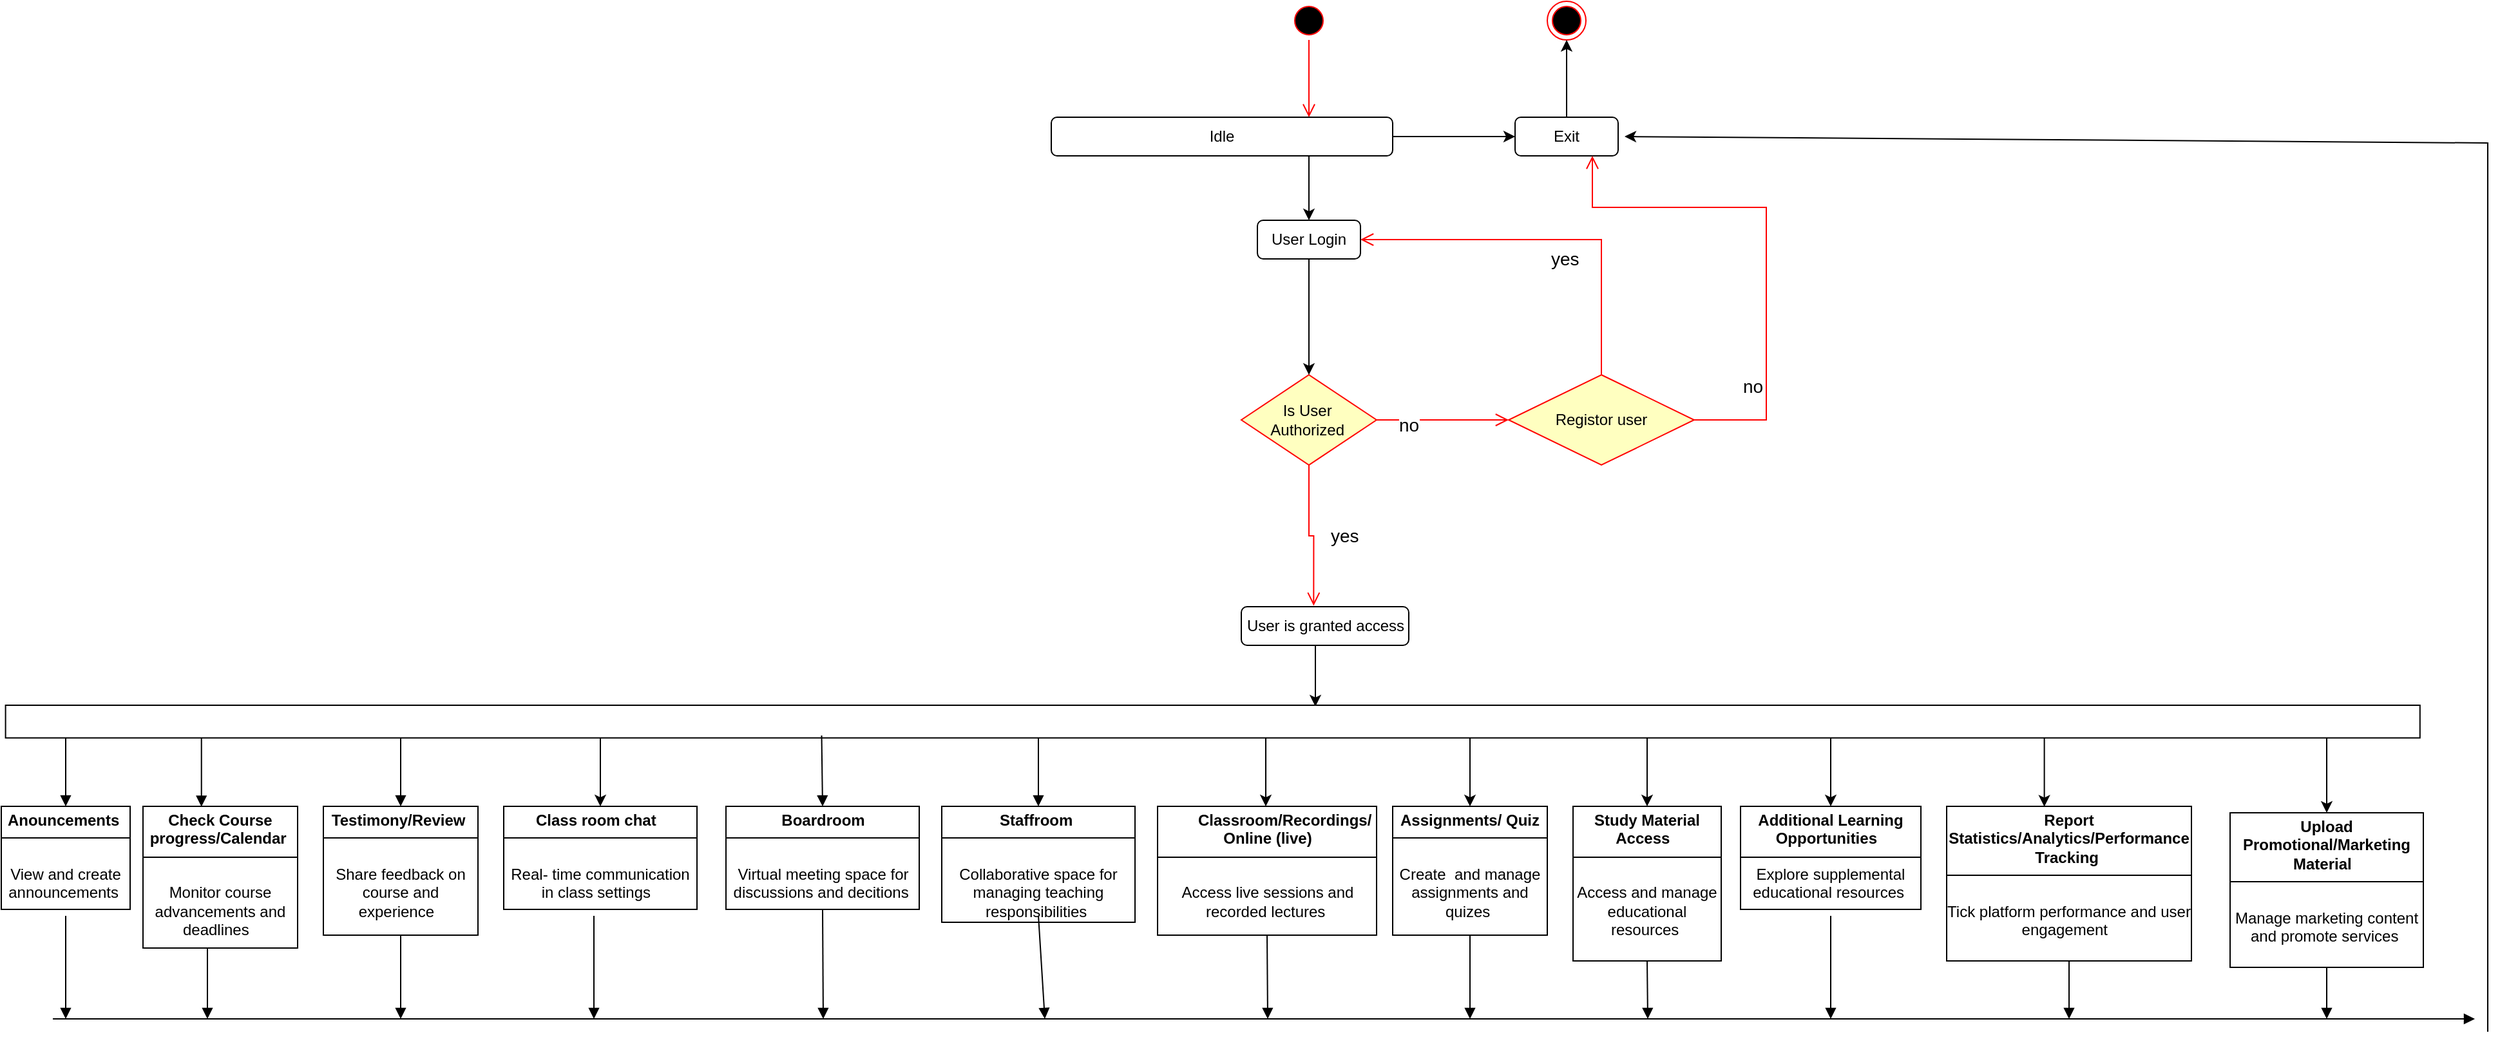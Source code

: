 <mxfile version="24.7.8">
  <diagram name="Page-1" id="l670nac_pHRz-xbN5Y3N">
    <mxGraphModel dx="3407" dy="1338" grid="1" gridSize="10" guides="1" tooltips="1" connect="1" arrows="1" fold="1" page="1" pageScale="1" pageWidth="827" pageHeight="1169" math="0" shadow="0">
      <root>
        <mxCell id="0" />
        <mxCell id="1" parent="0" />
        <mxCell id="rbkEA5uJcpZe7m726Fjp-1" value="" style="ellipse;html=1;shape=startState;fillColor=#000000;strokeColor=#ff0000;" vertex="1" parent="1">
          <mxGeometry x="240" y="50" width="30" height="30" as="geometry" />
        </mxCell>
        <mxCell id="rbkEA5uJcpZe7m726Fjp-2" value="" style="edgeStyle=orthogonalEdgeStyle;html=1;verticalAlign=bottom;endArrow=open;endSize=8;strokeColor=#ff0000;rounded=0;" edge="1" source="rbkEA5uJcpZe7m726Fjp-1" parent="1">
          <mxGeometry relative="1" as="geometry">
            <mxPoint x="255" y="140" as="targetPoint" />
          </mxGeometry>
        </mxCell>
        <mxCell id="rbkEA5uJcpZe7m726Fjp-3" value="" style="ellipse;html=1;shape=endState;fillColor=#000000;strokeColor=#ff0000;" vertex="1" parent="1">
          <mxGeometry x="440" y="50" width="30" height="30" as="geometry" />
        </mxCell>
        <mxCell id="rbkEA5uJcpZe7m726Fjp-4" value="Is User&amp;nbsp;&lt;div&gt;Authorized&amp;nbsp;&lt;/div&gt;" style="rhombus;whiteSpace=wrap;html=1;fontColor=#000000;fillColor=#ffffc0;strokeColor=#ff0000;" vertex="1" parent="1">
          <mxGeometry x="202.5" y="340" width="105" height="70" as="geometry" />
        </mxCell>
        <mxCell id="rbkEA5uJcpZe7m726Fjp-5" value="&lt;font style=&quot;font-size: 14px;&quot;&gt;no&lt;/font&gt;" style="edgeStyle=orthogonalEdgeStyle;html=1;align=left;verticalAlign=bottom;endArrow=open;endSize=8;strokeColor=#ff0000;rounded=0;" edge="1" source="rbkEA5uJcpZe7m726Fjp-4" parent="1">
          <mxGeometry x="-0.717" y="-15" relative="1" as="geometry">
            <mxPoint x="410" y="375" as="targetPoint" />
            <mxPoint x="536.11" y="374.61" as="sourcePoint" />
            <mxPoint x="1" as="offset" />
          </mxGeometry>
        </mxCell>
        <mxCell id="rbkEA5uJcpZe7m726Fjp-6" value="&lt;font style=&quot;font-size: 14px;&quot;&gt;yes&lt;/font&gt;" style="edgeStyle=orthogonalEdgeStyle;html=1;align=left;verticalAlign=top;endArrow=open;endSize=8;strokeColor=#ff0000;rounded=0;entryX=0.432;entryY=-0.027;entryDx=0;entryDy=0;entryPerimeter=0;" edge="1" source="rbkEA5uJcpZe7m726Fjp-4" parent="1" target="rbkEA5uJcpZe7m726Fjp-19">
          <mxGeometry x="-0.291" y="15" relative="1" as="geometry">
            <mxPoint x="260" y="510" as="targetPoint" />
            <mxPoint as="offset" />
          </mxGeometry>
        </mxCell>
        <mxCell id="rbkEA5uJcpZe7m726Fjp-10" value="Exit" style="rounded=1;whiteSpace=wrap;html=1;" vertex="1" parent="1">
          <mxGeometry x="415" y="140" width="80" height="30" as="geometry" />
        </mxCell>
        <mxCell id="rbkEA5uJcpZe7m726Fjp-11" value="" style="endArrow=classic;html=1;rounded=0;entryX=0.5;entryY=1;entryDx=0;entryDy=0;exitX=0.5;exitY=0;exitDx=0;exitDy=0;" edge="1" parent="1" source="rbkEA5uJcpZe7m726Fjp-10" target="rbkEA5uJcpZe7m726Fjp-3">
          <mxGeometry width="50" height="50" relative="1" as="geometry">
            <mxPoint x="95" y="140" as="sourcePoint" />
            <mxPoint x="140" y="240" as="targetPoint" />
          </mxGeometry>
        </mxCell>
        <mxCell id="rbkEA5uJcpZe7m726Fjp-12" value="Idle" style="rounded=1;whiteSpace=wrap;html=1;" vertex="1" parent="1">
          <mxGeometry x="55" y="140" width="265" height="30" as="geometry" />
        </mxCell>
        <mxCell id="rbkEA5uJcpZe7m726Fjp-13" value="User Login" style="rounded=1;whiteSpace=wrap;html=1;" vertex="1" parent="1">
          <mxGeometry x="215" y="220" width="80" height="30" as="geometry" />
        </mxCell>
        <mxCell id="rbkEA5uJcpZe7m726Fjp-14" value="" style="endArrow=classic;html=1;rounded=0;entryX=0.5;entryY=0;entryDx=0;entryDy=0;exitX=0.5;exitY=1;exitDx=0;exitDy=0;" edge="1" parent="1" source="rbkEA5uJcpZe7m726Fjp-13" target="rbkEA5uJcpZe7m726Fjp-4">
          <mxGeometry width="50" height="50" relative="1" as="geometry">
            <mxPoint x="250" y="250" as="sourcePoint" />
            <mxPoint x="260" y="370" as="targetPoint" />
          </mxGeometry>
        </mxCell>
        <mxCell id="rbkEA5uJcpZe7m726Fjp-17" value="" style="endArrow=classic;html=1;rounded=0;" edge="1" parent="1" target="rbkEA5uJcpZe7m726Fjp-13">
          <mxGeometry width="50" height="50" relative="1" as="geometry">
            <mxPoint x="255" y="170" as="sourcePoint" />
            <mxPoint x="305" y="120" as="targetPoint" />
          </mxGeometry>
        </mxCell>
        <mxCell id="rbkEA5uJcpZe7m726Fjp-19" value="User is granted access" style="rounded=1;whiteSpace=wrap;html=1;" vertex="1" parent="1">
          <mxGeometry x="202.5" y="520" width="130" height="30" as="geometry" />
        </mxCell>
        <mxCell id="rbkEA5uJcpZe7m726Fjp-20" value="" style="endArrow=classic;html=1;rounded=0;" edge="1" parent="1">
          <mxGeometry width="50" height="50" relative="1" as="geometry">
            <mxPoint x="260" y="550" as="sourcePoint" />
            <mxPoint x="260" y="597.5" as="targetPoint" />
          </mxGeometry>
        </mxCell>
        <mxCell id="rbkEA5uJcpZe7m726Fjp-23" value="" style="endArrow=classic;html=1;rounded=0;" edge="1" parent="1">
          <mxGeometry width="50" height="50" relative="1" as="geometry">
            <mxPoint x="1170" y="850" as="sourcePoint" />
            <mxPoint x="500" y="155" as="targetPoint" />
            <Array as="points">
              <mxPoint x="1170" y="160" />
            </Array>
          </mxGeometry>
        </mxCell>
        <mxCell id="rbkEA5uJcpZe7m726Fjp-24" value="" style="endArrow=classic;html=1;rounded=0;exitX=1;exitY=0.5;exitDx=0;exitDy=0;entryX=0;entryY=0.5;entryDx=0;entryDy=0;" edge="1" parent="1" source="rbkEA5uJcpZe7m726Fjp-12" target="rbkEA5uJcpZe7m726Fjp-10">
          <mxGeometry width="50" height="50" relative="1" as="geometry">
            <mxPoint x="480" y="340" as="sourcePoint" />
            <mxPoint x="530" y="290" as="targetPoint" />
          </mxGeometry>
        </mxCell>
        <mxCell id="rbkEA5uJcpZe7m726Fjp-25" value="&lt;p style=&quot;margin: 4px 0px 0px; text-align: center;&quot;&gt;&lt;b&gt;Anouncements&amp;nbsp;&lt;/b&gt;&lt;/p&gt;&lt;hr style=&quot;border-style: solid;&quot; size=&quot;1&quot;&gt;&lt;div style=&quot;height: 2px;&quot;&gt;&lt;div style=&quot;text-align: center;&quot;&gt;&amp;nbsp;&lt;div&gt;View and create announcements&amp;nbsp;&lt;/div&gt;&lt;/div&gt;&lt;/div&gt;" style="verticalAlign=top;align=left;overflow=fill;html=1;whiteSpace=wrap;" vertex="1" parent="1">
          <mxGeometry x="-760" y="675" width="100" height="80" as="geometry" />
        </mxCell>
        <mxCell id="rbkEA5uJcpZe7m726Fjp-27" value="&lt;p style=&quot;margin: 4px 0px 0px; text-align: center;&quot;&gt;&lt;b&gt;Check Course progress/Calendar&amp;nbsp;&lt;/b&gt;&lt;/p&gt;&lt;hr style=&quot;border-style: solid;&quot; size=&quot;1&quot;&gt;&lt;div style=&quot;height: 2px;&quot;&gt;&lt;div style=&quot;text-align: center;&quot;&gt;&amp;nbsp;&lt;div&gt;Monitor course advancements and deadlines&amp;nbsp;&amp;nbsp;&lt;/div&gt;&lt;/div&gt;&lt;/div&gt;" style="verticalAlign=top;align=left;overflow=fill;html=1;whiteSpace=wrap;" vertex="1" parent="1">
          <mxGeometry x="-650" y="675" width="120" height="110" as="geometry" />
        </mxCell>
        <mxCell id="rbkEA5uJcpZe7m726Fjp-28" value="&lt;p style=&quot;margin: 4px 0px 0px; text-align: center;&quot;&gt;&lt;b&gt;Testimony/Review&amp;nbsp;&lt;/b&gt;&lt;/p&gt;&lt;hr style=&quot;border-style: solid;&quot; size=&quot;1&quot;&gt;&lt;div style=&quot;height: 2px;&quot;&gt;&lt;div style=&quot;text-align: center;&quot;&gt;&amp;nbsp;&lt;div&gt;Share feedback on course and experience&amp;nbsp;&amp;nbsp;&lt;/div&gt;&lt;/div&gt;&lt;/div&gt;" style="verticalAlign=top;align=left;overflow=fill;html=1;whiteSpace=wrap;" vertex="1" parent="1">
          <mxGeometry x="-510" y="675" width="120" height="100" as="geometry" />
        </mxCell>
        <mxCell id="rbkEA5uJcpZe7m726Fjp-29" value="&lt;p style=&quot;margin: 4px 0px 0px; text-align: center;&quot;&gt;&lt;b&gt;Class room chat&amp;nbsp;&amp;nbsp;&lt;/b&gt;&lt;/p&gt;&lt;hr style=&quot;border-style: solid;&quot; size=&quot;1&quot;&gt;&lt;div style=&quot;height: 2px;&quot;&gt;&lt;div style=&quot;text-align: center;&quot;&gt;&amp;nbsp;&lt;div&gt;Real- time communication in class settings&amp;nbsp;&amp;nbsp;&lt;/div&gt;&lt;/div&gt;&lt;/div&gt;" style="verticalAlign=top;align=left;overflow=fill;html=1;whiteSpace=wrap;" vertex="1" parent="1">
          <mxGeometry x="-370" y="675" width="150" height="80" as="geometry" />
        </mxCell>
        <mxCell id="rbkEA5uJcpZe7m726Fjp-30" value="&lt;p style=&quot;margin: 4px 0px 0px; text-align: center;&quot;&gt;&lt;b&gt;Boardroom&lt;/b&gt;&lt;/p&gt;&lt;hr style=&quot;border-style: solid;&quot; size=&quot;1&quot;&gt;&lt;div style=&quot;height: 2px;&quot;&gt;&lt;div style=&quot;text-align: center;&quot;&gt;&amp;nbsp;&lt;div&gt;Virtual meeting space for discussions and decitions&amp;nbsp;&lt;/div&gt;&lt;/div&gt;&lt;/div&gt;" style="verticalAlign=top;align=left;overflow=fill;html=1;whiteSpace=wrap;" vertex="1" parent="1">
          <mxGeometry x="-197.5" y="675" width="150" height="80" as="geometry" />
        </mxCell>
        <mxCell id="rbkEA5uJcpZe7m726Fjp-31" value="&lt;p style=&quot;margin: 4px 0px 0px; text-align: center;&quot;&gt;&lt;b&gt;Staffroom&amp;nbsp;&lt;/b&gt;&lt;/p&gt;&lt;hr style=&quot;border-style: solid;&quot; size=&quot;1&quot;&gt;&lt;div style=&quot;height: 2px;&quot;&gt;&lt;div style=&quot;text-align: center;&quot;&gt;&amp;nbsp;&lt;div&gt;Collaborative space for managing teaching responsibilities&amp;nbsp;&lt;/div&gt;&lt;div&gt;&lt;br&gt;&lt;/div&gt;&lt;/div&gt;&lt;/div&gt;" style="verticalAlign=top;align=left;overflow=fill;html=1;whiteSpace=wrap;" vertex="1" parent="1">
          <mxGeometry x="-30" y="675" width="150" height="90" as="geometry" />
        </mxCell>
        <mxCell id="rbkEA5uJcpZe7m726Fjp-32" value="&lt;p style=&quot;margin: 4px 0px 0px; text-align: center;&quot;&gt;&lt;b&gt;&lt;span style=&quot;white-space: pre;&quot;&gt;&#x9;&lt;/span&gt;Classroom/Recordings/ Online (live)&lt;br&gt;&lt;/b&gt;&lt;/p&gt;&lt;hr style=&quot;border-style: solid;&quot; size=&quot;1&quot;&gt;&lt;div style=&quot;height: 2px;&quot;&gt;&lt;div style=&quot;text-align: center;&quot;&gt;&amp;nbsp;&lt;div&gt;Access live sessions and recorded lectures&amp;nbsp;&lt;/div&gt;&lt;/div&gt;&lt;/div&gt;" style="verticalAlign=top;align=left;overflow=fill;html=1;whiteSpace=wrap;" vertex="1" parent="1">
          <mxGeometry x="137.5" y="675" width="170" height="100" as="geometry" />
        </mxCell>
        <mxCell id="rbkEA5uJcpZe7m726Fjp-33" value="&lt;p style=&quot;margin: 4px 0px 0px; text-align: center;&quot;&gt;&lt;b&gt;Assignments/ Quiz&lt;/b&gt;&lt;/p&gt;&lt;hr style=&quot;border-style: solid;&quot; size=&quot;1&quot;&gt;&lt;div style=&quot;height: 2px;&quot;&gt;&lt;div style=&quot;text-align: center;&quot;&gt;&amp;nbsp;&lt;div&gt;Create&amp;nbsp; and manage assignments and quizes&amp;nbsp;&lt;/div&gt;&lt;/div&gt;&lt;/div&gt;" style="verticalAlign=top;align=left;overflow=fill;html=1;whiteSpace=wrap;" vertex="1" parent="1">
          <mxGeometry x="320" y="675" width="120" height="100" as="geometry" />
        </mxCell>
        <mxCell id="rbkEA5uJcpZe7m726Fjp-34" value="&lt;p style=&quot;margin: 4px 0px 0px; text-align: center;&quot;&gt;&lt;b&gt;Study Material Access&amp;nbsp;&amp;nbsp;&lt;/b&gt;&lt;/p&gt;&lt;hr style=&quot;border-style: solid;&quot; size=&quot;1&quot;&gt;&lt;div style=&quot;height: 2px;&quot;&gt;&lt;div style=&quot;text-align: center;&quot;&gt;&amp;nbsp;&lt;div&gt;Access and manage educational resources&amp;nbsp;&lt;/div&gt;&lt;/div&gt;&lt;/div&gt;" style="verticalAlign=top;align=left;overflow=fill;html=1;whiteSpace=wrap;" vertex="1" parent="1">
          <mxGeometry x="460" y="675" width="115" height="120" as="geometry" />
        </mxCell>
        <mxCell id="rbkEA5uJcpZe7m726Fjp-35" value="&lt;p style=&quot;margin: 4px 0px 0px; text-align: center;&quot;&gt;&lt;b&gt;Report Statistics/Analytics/Performance Tracking&amp;nbsp;&lt;/b&gt;&lt;/p&gt;&lt;hr style=&quot;border-style: solid;&quot; size=&quot;1&quot;&gt;&lt;div style=&quot;height: 2px;&quot;&gt;&lt;div style=&quot;text-align: center;&quot;&gt;&amp;nbsp;&lt;div&gt;Tick platform performance and user engagement&amp;nbsp;&amp;nbsp;&lt;/div&gt;&lt;/div&gt;&lt;/div&gt;" style="verticalAlign=top;align=left;overflow=fill;html=1;whiteSpace=wrap;" vertex="1" parent="1">
          <mxGeometry x="750" y="675" width="190" height="120" as="geometry" />
        </mxCell>
        <mxCell id="rbkEA5uJcpZe7m726Fjp-36" value="&lt;p style=&quot;margin: 4px 0px 0px; text-align: center;&quot;&gt;&lt;b&gt;Additional Learning Opportunities&amp;nbsp;&amp;nbsp;&lt;/b&gt;&lt;/p&gt;&lt;hr style=&quot;border-style: solid;&quot; size=&quot;1&quot;&gt;&lt;div style=&quot;height: 2px;&quot;&gt;&lt;div style=&quot;text-align: center;&quot;&gt;Explore supplemental educational resources&amp;nbsp;&lt;/div&gt;&lt;/div&gt;" style="verticalAlign=top;align=left;overflow=fill;html=1;whiteSpace=wrap;" vertex="1" parent="1">
          <mxGeometry x="590" y="675" width="140" height="80" as="geometry" />
        </mxCell>
        <mxCell id="rbkEA5uJcpZe7m726Fjp-37" value="&lt;p style=&quot;margin: 4px 0px 0px; text-align: center;&quot;&gt;&lt;b&gt;Upload Promotional/Marketing Material&amp;nbsp;&amp;nbsp;&lt;/b&gt;&lt;/p&gt;&lt;hr style=&quot;border-style: solid;&quot; size=&quot;1&quot;&gt;&lt;div style=&quot;height: 2px;&quot;&gt;&lt;div style=&quot;text-align: center;&quot;&gt;&amp;nbsp;&lt;div&gt;Manage marketing content and promote services&amp;nbsp;&lt;/div&gt;&lt;/div&gt;&lt;/div&gt;" style="verticalAlign=top;align=left;overflow=fill;html=1;whiteSpace=wrap;" vertex="1" parent="1">
          <mxGeometry x="970" y="680" width="150" height="120" as="geometry" />
        </mxCell>
        <mxCell id="rbkEA5uJcpZe7m726Fjp-39" value="" style="html=1;points=[[0,0,0,0,5],[0,1,0,0,-5],[1,0,0,0,5],[1,1,0,0,-5]];perimeter=orthogonalPerimeter;outlineConnect=0;targetShapes=umlLifeline;portConstraint=eastwest;newEdgeStyle={&quot;curved&quot;:0,&quot;rounded&quot;:0};rotation=-90;" vertex="1" parent="1">
          <mxGeometry x="167.67" y="-327.86" width="25.35" height="1874.08" as="geometry" />
        </mxCell>
        <mxCell id="rbkEA5uJcpZe7m726Fjp-44" value="Registor user" style="rhombus;whiteSpace=wrap;html=1;fontColor=#000000;fillColor=#ffffc0;strokeColor=#ff0000;" vertex="1" parent="1">
          <mxGeometry x="410" y="340" width="144" height="70" as="geometry" />
        </mxCell>
        <mxCell id="rbkEA5uJcpZe7m726Fjp-45" value="&lt;font style=&quot;font-size: 14px;&quot;&gt;no&lt;/font&gt;" style="edgeStyle=orthogonalEdgeStyle;html=1;align=left;verticalAlign=bottom;endArrow=open;endSize=8;strokeColor=#ff0000;rounded=0;entryX=0.75;entryY=1;entryDx=0;entryDy=0;" edge="1" source="rbkEA5uJcpZe7m726Fjp-44" parent="1" target="rbkEA5uJcpZe7m726Fjp-10">
          <mxGeometry x="-0.818" y="15" relative="1" as="geometry">
            <mxPoint x="594" y="470" as="targetPoint" />
            <Array as="points">
              <mxPoint x="610" y="375" />
              <mxPoint x="610" y="210" />
              <mxPoint x="475" y="210" />
            </Array>
            <mxPoint as="offset" />
          </mxGeometry>
        </mxCell>
        <mxCell id="rbkEA5uJcpZe7m726Fjp-46" value="&lt;font style=&quot;font-size: 14px;&quot;&gt;yes&lt;/font&gt;" style="edgeStyle=orthogonalEdgeStyle;html=1;align=left;verticalAlign=top;endArrow=open;endSize=8;strokeColor=#ff0000;rounded=0;entryX=1;entryY=0.5;entryDx=0;entryDy=0;exitX=0.5;exitY=0;exitDx=0;exitDy=0;" edge="1" source="rbkEA5uJcpZe7m726Fjp-44" parent="1" target="rbkEA5uJcpZe7m726Fjp-13">
          <mxGeometry relative="1" as="geometry">
            <mxPoint x="454" y="550" as="targetPoint" />
            <mxPoint x="482" y="330" as="sourcePoint" />
          </mxGeometry>
        </mxCell>
        <mxCell id="rbkEA5uJcpZe7m726Fjp-49" value="" style="endArrow=classic;html=1;rounded=0;" edge="1" parent="1" source="rbkEA5uJcpZe7m726Fjp-39">
          <mxGeometry width="50" height="50" relative="1" as="geometry">
            <mxPoint x="221.5" y="627.5" as="sourcePoint" />
            <mxPoint x="221.5" y="675" as="targetPoint" />
          </mxGeometry>
        </mxCell>
        <mxCell id="rbkEA5uJcpZe7m726Fjp-51" value="" style="endArrow=classic;html=1;rounded=0;entryX=0.5;entryY=0;entryDx=0;entryDy=0;" edge="1" parent="1" source="rbkEA5uJcpZe7m726Fjp-39" target="rbkEA5uJcpZe7m726Fjp-33">
          <mxGeometry width="50" height="50" relative="1" as="geometry">
            <mxPoint x="232" y="632" as="sourcePoint" />
            <mxPoint x="231.5" y="685" as="targetPoint" />
          </mxGeometry>
        </mxCell>
        <mxCell id="rbkEA5uJcpZe7m726Fjp-53" value="" style="html=1;verticalAlign=bottom;labelBackgroundColor=none;endArrow=block;endFill=1;rounded=0;entryX=0.5;entryY=0;entryDx=0;entryDy=0;" edge="1" parent="1" source="rbkEA5uJcpZe7m726Fjp-39" target="rbkEA5uJcpZe7m726Fjp-31">
          <mxGeometry width="160" relative="1" as="geometry">
            <mxPoint x="-150" y="530" as="sourcePoint" />
            <mxPoint x="10" y="530" as="targetPoint" />
          </mxGeometry>
        </mxCell>
        <mxCell id="rbkEA5uJcpZe7m726Fjp-54" value="" style="endArrow=classic;html=1;rounded=0;entryX=0.5;entryY=0;entryDx=0;entryDy=0;" edge="1" parent="1" source="rbkEA5uJcpZe7m726Fjp-39" target="rbkEA5uJcpZe7m726Fjp-34">
          <mxGeometry width="50" height="50" relative="1" as="geometry">
            <mxPoint x="232" y="632" as="sourcePoint" />
            <mxPoint x="231.5" y="685" as="targetPoint" />
          </mxGeometry>
        </mxCell>
        <mxCell id="rbkEA5uJcpZe7m726Fjp-55" value="" style="endArrow=classic;html=1;rounded=0;entryX=0.5;entryY=0;entryDx=0;entryDy=0;" edge="1" parent="1" source="rbkEA5uJcpZe7m726Fjp-39" target="rbkEA5uJcpZe7m726Fjp-36">
          <mxGeometry width="50" height="50" relative="1" as="geometry">
            <mxPoint x="390" y="632" as="sourcePoint" />
            <mxPoint x="390" y="685" as="targetPoint" />
          </mxGeometry>
        </mxCell>
        <mxCell id="rbkEA5uJcpZe7m726Fjp-56" value="" style="html=1;verticalAlign=bottom;labelBackgroundColor=none;endArrow=block;endFill=1;rounded=0;entryX=0.5;entryY=0;entryDx=0;entryDy=0;exitX=0.073;exitY=0.338;exitDx=0;exitDy=0;exitPerimeter=0;" edge="1" parent="1" source="rbkEA5uJcpZe7m726Fjp-39" target="rbkEA5uJcpZe7m726Fjp-30">
          <mxGeometry width="160" relative="1" as="geometry">
            <mxPoint x="55" y="632" as="sourcePoint" />
            <mxPoint x="55" y="685" as="targetPoint" />
          </mxGeometry>
        </mxCell>
        <mxCell id="rbkEA5uJcpZe7m726Fjp-58" value="" style="endArrow=classic;html=1;rounded=0;entryX=0.5;entryY=0;entryDx=0;entryDy=0;" edge="1" parent="1" source="rbkEA5uJcpZe7m726Fjp-39" target="rbkEA5uJcpZe7m726Fjp-29">
          <mxGeometry width="50" height="50" relative="1" as="geometry">
            <mxPoint x="242" y="642" as="sourcePoint" />
            <mxPoint x="241.5" y="695" as="targetPoint" />
          </mxGeometry>
        </mxCell>
        <mxCell id="rbkEA5uJcpZe7m726Fjp-59" value="" style="endArrow=classic;html=1;rounded=0;entryX=0.399;entryY=0.002;entryDx=0;entryDy=0;entryPerimeter=0;" edge="1" parent="1" source="rbkEA5uJcpZe7m726Fjp-39" target="rbkEA5uJcpZe7m726Fjp-35">
          <mxGeometry width="50" height="50" relative="1" as="geometry">
            <mxPoint x="820" y="630" as="sourcePoint" />
            <mxPoint x="400" y="695" as="targetPoint" />
          </mxGeometry>
        </mxCell>
        <mxCell id="rbkEA5uJcpZe7m726Fjp-60" value="" style="html=1;verticalAlign=bottom;labelBackgroundColor=none;endArrow=block;endFill=1;rounded=0;entryX=0.5;entryY=0;entryDx=0;entryDy=0;" edge="1" parent="1" source="rbkEA5uJcpZe7m726Fjp-39" target="rbkEA5uJcpZe7m726Fjp-28">
          <mxGeometry width="160" relative="1" as="geometry">
            <mxPoint x="65" y="642" as="sourcePoint" />
            <mxPoint x="65" y="695" as="targetPoint" />
          </mxGeometry>
        </mxCell>
        <mxCell id="rbkEA5uJcpZe7m726Fjp-62" value="" style="html=1;verticalAlign=bottom;labelBackgroundColor=none;endArrow=block;endFill=1;rounded=0;entryX=0.378;entryY=0.002;entryDx=0;entryDy=0;entryPerimeter=0;" edge="1" parent="1" source="rbkEA5uJcpZe7m726Fjp-39" target="rbkEA5uJcpZe7m726Fjp-27">
          <mxGeometry width="160" relative="1" as="geometry">
            <mxPoint x="-630" y="630" as="sourcePoint" />
            <mxPoint x="-470" y="630" as="targetPoint" />
          </mxGeometry>
        </mxCell>
        <mxCell id="rbkEA5uJcpZe7m726Fjp-63" value="" style="html=1;verticalAlign=bottom;labelBackgroundColor=none;endArrow=block;endFill=1;rounded=0;entryX=0.5;entryY=0;entryDx=0;entryDy=0;" edge="1" parent="1" source="rbkEA5uJcpZe7m726Fjp-39" target="rbkEA5uJcpZe7m726Fjp-25">
          <mxGeometry width="160" relative="1" as="geometry">
            <mxPoint x="-595" y="632" as="sourcePoint" />
            <mxPoint x="-595" y="685" as="targetPoint" />
          </mxGeometry>
        </mxCell>
        <mxCell id="rbkEA5uJcpZe7m726Fjp-65" value="" style="endArrow=classic;html=1;rounded=0;entryX=0.5;entryY=0;entryDx=0;entryDy=0;" edge="1" parent="1" source="rbkEA5uJcpZe7m726Fjp-39" target="rbkEA5uJcpZe7m726Fjp-37">
          <mxGeometry width="50" height="50" relative="1" as="geometry">
            <mxPoint x="836" y="632" as="sourcePoint" />
            <mxPoint x="836" y="685" as="targetPoint" />
          </mxGeometry>
        </mxCell>
        <mxCell id="rbkEA5uJcpZe7m726Fjp-66" value="" style="html=1;verticalAlign=bottom;labelBackgroundColor=none;endArrow=block;endFill=1;rounded=0;" edge="1" parent="1">
          <mxGeometry width="160" relative="1" as="geometry">
            <mxPoint x="-710" y="760" as="sourcePoint" />
            <mxPoint x="-710" y="840" as="targetPoint" />
            <Array as="points" />
          </mxGeometry>
        </mxCell>
        <mxCell id="rbkEA5uJcpZe7m726Fjp-67" value="" style="html=1;verticalAlign=bottom;labelBackgroundColor=none;endArrow=block;endFill=1;rounded=0;" edge="1" parent="1">
          <mxGeometry width="160" relative="1" as="geometry">
            <mxPoint x="-720" y="840" as="sourcePoint" />
            <mxPoint x="1160" y="840" as="targetPoint" />
          </mxGeometry>
        </mxCell>
        <mxCell id="rbkEA5uJcpZe7m726Fjp-68" value="" style="html=1;verticalAlign=bottom;labelBackgroundColor=none;endArrow=block;endFill=1;rounded=0;" edge="1" parent="1">
          <mxGeometry width="160" relative="1" as="geometry">
            <mxPoint x="-600" y="785" as="sourcePoint" />
            <mxPoint x="-600" y="840" as="targetPoint" />
          </mxGeometry>
        </mxCell>
        <mxCell id="rbkEA5uJcpZe7m726Fjp-69" value="" style="html=1;verticalAlign=bottom;labelBackgroundColor=none;endArrow=block;endFill=1;rounded=0;exitX=0.5;exitY=1;exitDx=0;exitDy=0;" edge="1" parent="1" source="rbkEA5uJcpZe7m726Fjp-28">
          <mxGeometry width="160" relative="1" as="geometry">
            <mxPoint x="-470" y="790" as="sourcePoint" />
            <mxPoint x="-450" y="840" as="targetPoint" />
          </mxGeometry>
        </mxCell>
        <mxCell id="rbkEA5uJcpZe7m726Fjp-70" value="" style="html=1;verticalAlign=bottom;labelBackgroundColor=none;endArrow=block;endFill=1;rounded=0;" edge="1" parent="1">
          <mxGeometry width="160" relative="1" as="geometry">
            <mxPoint x="-300" y="760" as="sourcePoint" />
            <mxPoint x="-300" y="840" as="targetPoint" />
          </mxGeometry>
        </mxCell>
        <mxCell id="rbkEA5uJcpZe7m726Fjp-71" value="" style="html=1;verticalAlign=bottom;labelBackgroundColor=none;endArrow=block;endFill=1;rounded=0;exitX=0.5;exitY=1;exitDx=0;exitDy=0;" edge="1" parent="1" source="rbkEA5uJcpZe7m726Fjp-30">
          <mxGeometry width="160" relative="1" as="geometry">
            <mxPoint x="-120" y="860" as="sourcePoint" />
            <mxPoint x="-122" y="840" as="targetPoint" />
          </mxGeometry>
        </mxCell>
        <mxCell id="rbkEA5uJcpZe7m726Fjp-72" value="" style="html=1;verticalAlign=bottom;labelBackgroundColor=none;endArrow=block;endFill=1;rounded=0;" edge="1" parent="1">
          <mxGeometry width="160" relative="1" as="geometry">
            <mxPoint x="45" y="760" as="sourcePoint" />
            <mxPoint x="50" y="840" as="targetPoint" />
          </mxGeometry>
        </mxCell>
        <mxCell id="rbkEA5uJcpZe7m726Fjp-75" value="" style="html=1;verticalAlign=bottom;labelBackgroundColor=none;endArrow=block;endFill=1;rounded=0;exitX=0.5;exitY=1;exitDx=0;exitDy=0;" edge="1" parent="1" source="rbkEA5uJcpZe7m726Fjp-32">
          <mxGeometry width="160" relative="1" as="geometry">
            <mxPoint x="80" y="880" as="sourcePoint" />
            <mxPoint x="223" y="840" as="targetPoint" />
          </mxGeometry>
        </mxCell>
        <mxCell id="rbkEA5uJcpZe7m726Fjp-76" value="" style="html=1;verticalAlign=bottom;labelBackgroundColor=none;endArrow=block;endFill=1;rounded=0;exitX=0.5;exitY=1;exitDx=0;exitDy=0;" edge="1" parent="1" source="rbkEA5uJcpZe7m726Fjp-33">
          <mxGeometry width="160" relative="1" as="geometry">
            <mxPoint x="320" y="860" as="sourcePoint" />
            <mxPoint x="380" y="840" as="targetPoint" />
          </mxGeometry>
        </mxCell>
        <mxCell id="rbkEA5uJcpZe7m726Fjp-77" value="" style="html=1;verticalAlign=bottom;labelBackgroundColor=none;endArrow=block;endFill=1;rounded=0;exitX=0.5;exitY=1;exitDx=0;exitDy=0;" edge="1" parent="1" source="rbkEA5uJcpZe7m726Fjp-35">
          <mxGeometry width="160" relative="1" as="geometry">
            <mxPoint x="80" y="940" as="sourcePoint" />
            <mxPoint x="845" y="840" as="targetPoint" />
          </mxGeometry>
        </mxCell>
        <mxCell id="rbkEA5uJcpZe7m726Fjp-78" value="" style="html=1;verticalAlign=bottom;labelBackgroundColor=none;endArrow=block;endFill=1;rounded=0;exitX=0.5;exitY=1;exitDx=0;exitDy=0;" edge="1" parent="1" source="rbkEA5uJcpZe7m726Fjp-34">
          <mxGeometry width="160" relative="1" as="geometry">
            <mxPoint x="290" y="880" as="sourcePoint" />
            <mxPoint x="518" y="840" as="targetPoint" />
          </mxGeometry>
        </mxCell>
        <mxCell id="rbkEA5uJcpZe7m726Fjp-79" value="" style="html=1;verticalAlign=bottom;labelBackgroundColor=none;endArrow=block;endFill=1;rounded=0;" edge="1" parent="1">
          <mxGeometry width="160" relative="1" as="geometry">
            <mxPoint x="660" y="760" as="sourcePoint" />
            <mxPoint x="660" y="840" as="targetPoint" />
          </mxGeometry>
        </mxCell>
        <mxCell id="rbkEA5uJcpZe7m726Fjp-80" value="" style="html=1;verticalAlign=bottom;labelBackgroundColor=none;endArrow=block;endFill=1;rounded=0;exitX=0.5;exitY=1;exitDx=0;exitDy=0;" edge="1" parent="1" source="rbkEA5uJcpZe7m726Fjp-37">
          <mxGeometry width="160" relative="1" as="geometry">
            <mxPoint x="1040" y="920" as="sourcePoint" />
            <mxPoint x="1045" y="840" as="targetPoint" />
          </mxGeometry>
        </mxCell>
      </root>
    </mxGraphModel>
  </diagram>
</mxfile>
